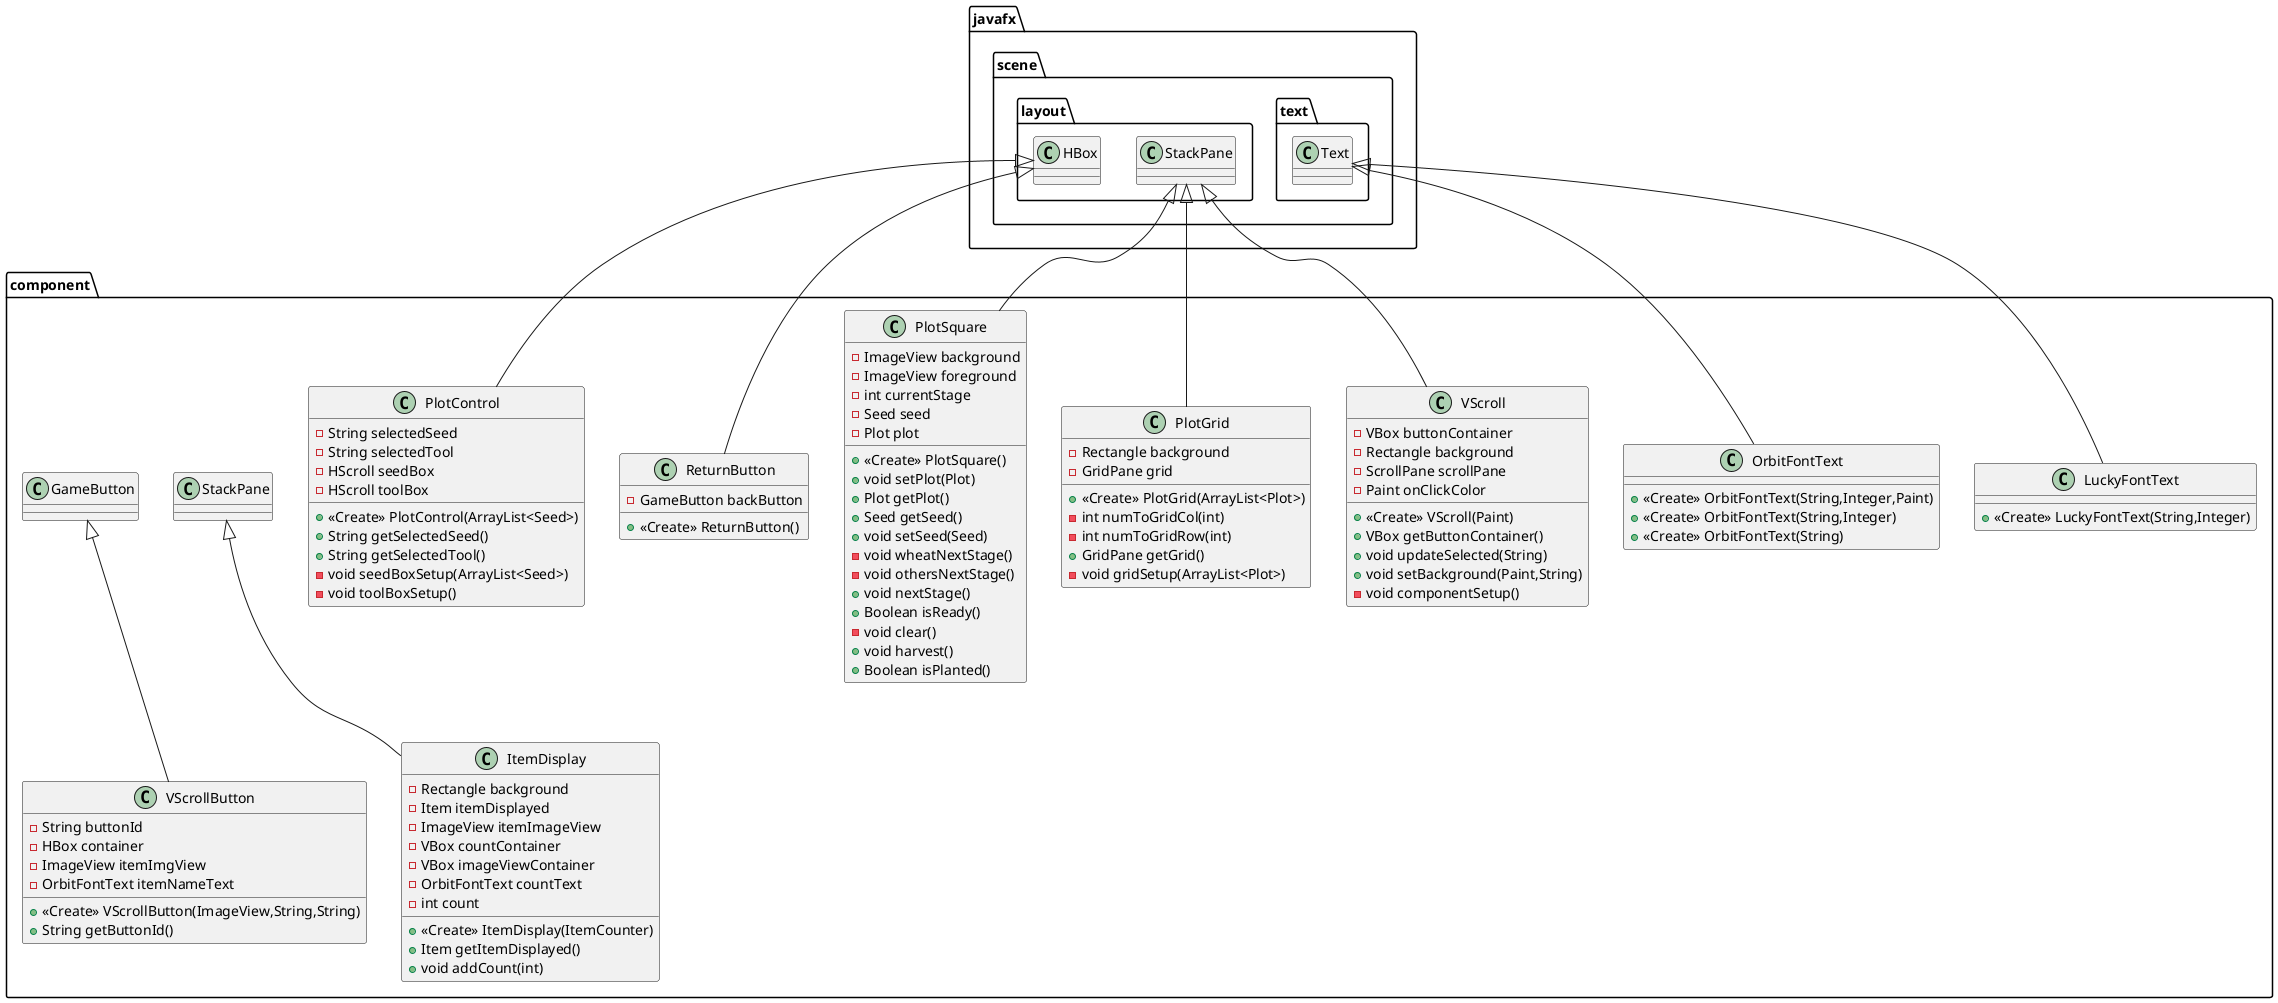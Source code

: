 @startuml
class component.PlotGrid {
- Rectangle background
- GridPane grid
+ <<Create>> PlotGrid(ArrayList<Plot>)
- int numToGridCol(int)
- int numToGridRow(int)
+ GridPane getGrid()
- void gridSetup(ArrayList<Plot>)
}
class component.OrbitFontText {
+ <<Create>> OrbitFontText(String,Integer,Paint)
+ <<Create>> OrbitFontText(String,Integer)
+ <<Create>> OrbitFontText(String)
}
class component.VScroll {
- VBox buttonContainer
- Rectangle background
- ScrollPane scrollPane
- Paint onClickColor
+ <<Create>> VScroll(Paint)
+ VBox getButtonContainer()
+ void updateSelected(String)
+ void setBackground(Paint,String)
- void componentSetup()
}
class component.PlotSquare {
- ImageView background
- ImageView foreground
- int currentStage
- Seed seed
- Plot plot
+ <<Create>> PlotSquare()
+ void setPlot(Plot)
+ Plot getPlot()
+ Seed getSeed()
+ void setSeed(Seed)
- void wheatNextStage()
- void othersNextStage()
+ void nextStage()
+ Boolean isReady()
- void clear()
+ void harvest()
+ Boolean isPlanted()
}
class component.ItemDisplay {
- Rectangle background
- Item itemDisplayed
- ImageView itemImageView
- VBox countContainer
- VBox imageViewContainer
- OrbitFontText countText
- int count
+ <<Create>> ItemDisplay(ItemCounter)
+ Item getItemDisplayed()
+ void addCount(int)
}
class component.VScrollButton {
- String buttonId
- HBox container
- ImageView itemImgView
- OrbitFontText itemNameText
+ <<Create>> VScrollButton(ImageView,String,String)
+ String getButtonId()
}
class component.LuckyFontText {
+ <<Create>> LuckyFontText(String,Integer)
}
class component.PlotControl {
- String selectedSeed
- String selectedTool
- HScroll seedBox
- HScroll toolBox
+ <<Create>> PlotControl(ArrayList<Seed>)
+ String getSelectedSeed()
+ String getSelectedTool()
- void seedBoxSetup(ArrayList<Seed>)
- void toolBoxSetup()
}
class component.ReturnButton {
- GameButton backButton
+ <<Create>> ReturnButton()
}


javafx.scene.layout.StackPane <|-- component.PlotGrid
javafx.scene.text.Text <|-- component.OrbitFontText
javafx.scene.layout.StackPane <|-- component.VScroll
javafx.scene.layout.StackPane <|-- component.PlotSquare
component.StackPane <|-- component.ItemDisplay
component.GameButton <|-- component.VScrollButton
javafx.scene.text.Text <|-- component.LuckyFontText
javafx.scene.layout.HBox <|-- component.PlotControl
javafx.scene.layout.HBox <|-- component.ReturnButton
@enduml